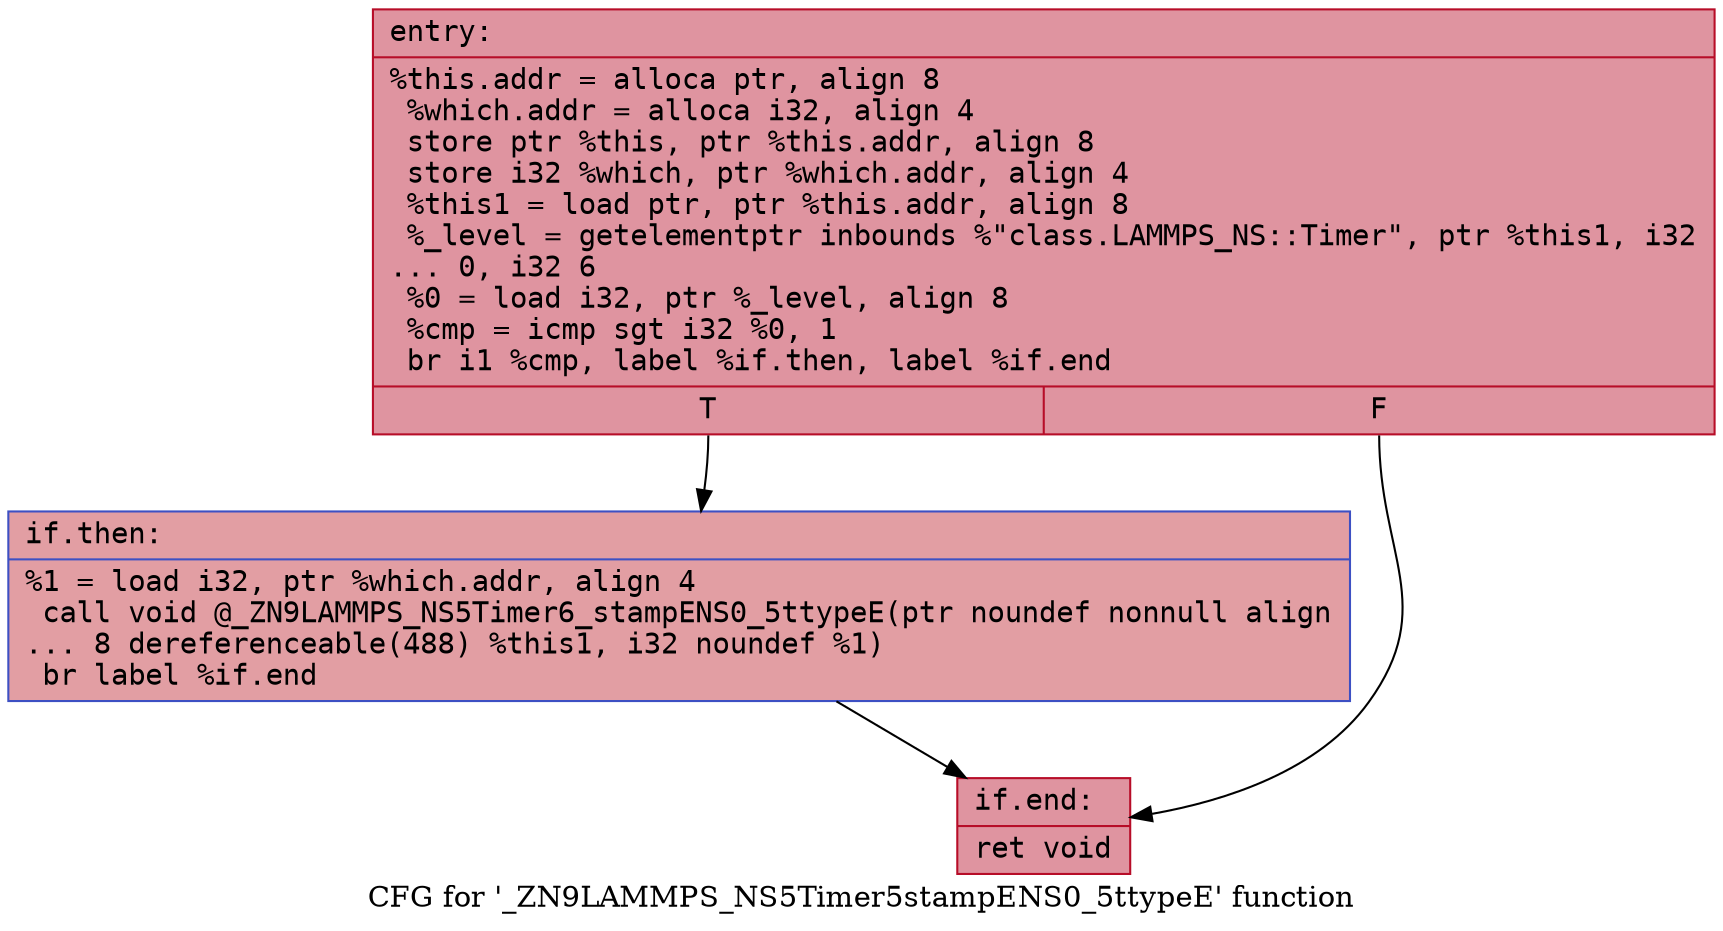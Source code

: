 digraph "CFG for '_ZN9LAMMPS_NS5Timer5stampENS0_5ttypeE' function" {
	label="CFG for '_ZN9LAMMPS_NS5Timer5stampENS0_5ttypeE' function";

	Node0x55f5612bf970 [shape=record,color="#b70d28ff", style=filled, fillcolor="#b70d2870" fontname="Courier",label="{entry:\l|  %this.addr = alloca ptr, align 8\l  %which.addr = alloca i32, align 4\l  store ptr %this, ptr %this.addr, align 8\l  store i32 %which, ptr %which.addr, align 4\l  %this1 = load ptr, ptr %this.addr, align 8\l  %_level = getelementptr inbounds %\"class.LAMMPS_NS::Timer\", ptr %this1, i32\l... 0, i32 6\l  %0 = load i32, ptr %_level, align 8\l  %cmp = icmp sgt i32 %0, 1\l  br i1 %cmp, label %if.then, label %if.end\l|{<s0>T|<s1>F}}"];
	Node0x55f5612bf970:s0 -> Node0x55f5612bfe10[tooltip="entry -> if.then\nProbability 50.00%" ];
	Node0x55f5612bf970:s1 -> Node0x55f5612bfe80[tooltip="entry -> if.end\nProbability 50.00%" ];
	Node0x55f5612bfe10 [shape=record,color="#3d50c3ff", style=filled, fillcolor="#be242e70" fontname="Courier",label="{if.then:\l|  %1 = load i32, ptr %which.addr, align 4\l  call void @_ZN9LAMMPS_NS5Timer6_stampENS0_5ttypeE(ptr noundef nonnull align\l... 8 dereferenceable(488) %this1, i32 noundef %1)\l  br label %if.end\l}"];
	Node0x55f5612bfe10 -> Node0x55f5612bfe80[tooltip="if.then -> if.end\nProbability 100.00%" ];
	Node0x55f5612bfe80 [shape=record,color="#b70d28ff", style=filled, fillcolor="#b70d2870" fontname="Courier",label="{if.end:\l|  ret void\l}"];
}
